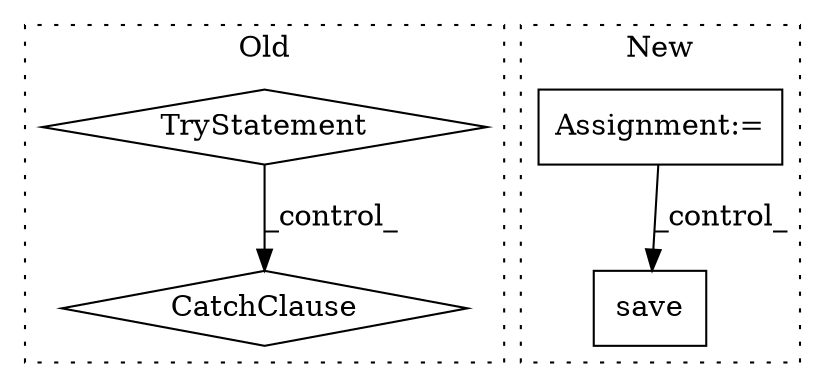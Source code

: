 digraph G {
subgraph cluster0 {
1 [label="TryStatement" a="54" s="6754" l="4" shape="diamond"];
3 [label="CatchClause" a="12" s="6804,6838" l="11,2" shape="diamond"];
label = "Old";
style="dotted";
}
subgraph cluster1 {
2 [label="save" a="32" s="7558,7585" l="5,1" shape="box"];
4 [label="Assignment:=" a="7" s="7301,7380" l="53,2" shape="box"];
label = "New";
style="dotted";
}
1 -> 3 [label="_control_"];
4 -> 2 [label="_control_"];
}